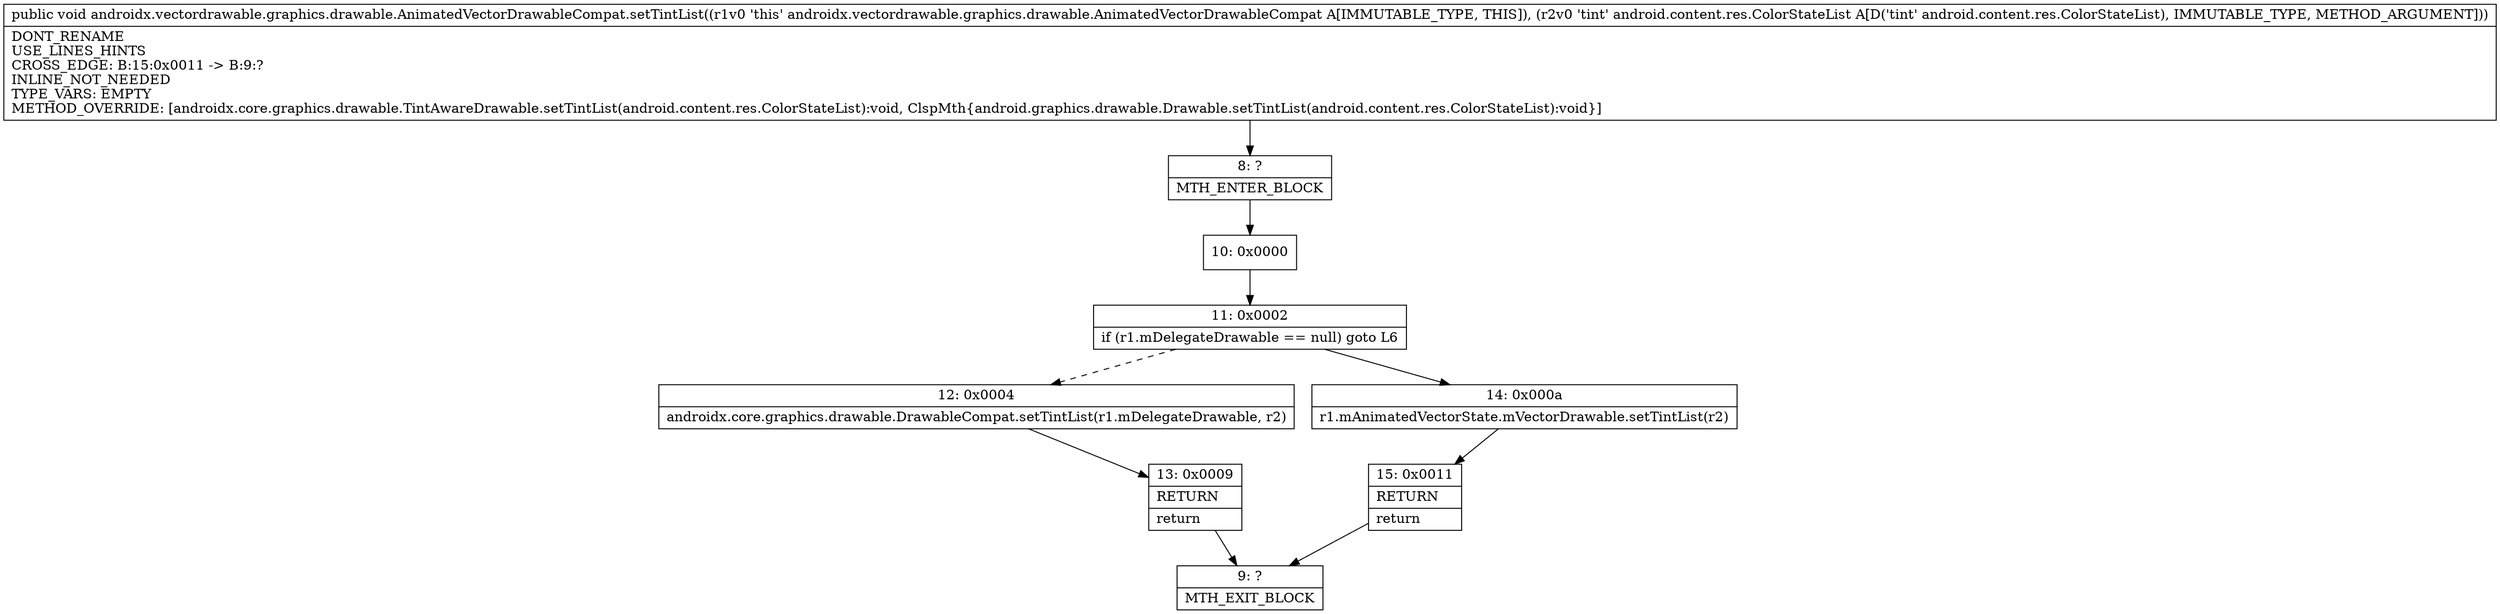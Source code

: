 digraph "CFG forandroidx.vectordrawable.graphics.drawable.AnimatedVectorDrawableCompat.setTintList(Landroid\/content\/res\/ColorStateList;)V" {
Node_8 [shape=record,label="{8\:\ ?|MTH_ENTER_BLOCK\l}"];
Node_10 [shape=record,label="{10\:\ 0x0000}"];
Node_11 [shape=record,label="{11\:\ 0x0002|if (r1.mDelegateDrawable == null) goto L6\l}"];
Node_12 [shape=record,label="{12\:\ 0x0004|androidx.core.graphics.drawable.DrawableCompat.setTintList(r1.mDelegateDrawable, r2)\l}"];
Node_13 [shape=record,label="{13\:\ 0x0009|RETURN\l|return\l}"];
Node_9 [shape=record,label="{9\:\ ?|MTH_EXIT_BLOCK\l}"];
Node_14 [shape=record,label="{14\:\ 0x000a|r1.mAnimatedVectorState.mVectorDrawable.setTintList(r2)\l}"];
Node_15 [shape=record,label="{15\:\ 0x0011|RETURN\l|return\l}"];
MethodNode[shape=record,label="{public void androidx.vectordrawable.graphics.drawable.AnimatedVectorDrawableCompat.setTintList((r1v0 'this' androidx.vectordrawable.graphics.drawable.AnimatedVectorDrawableCompat A[IMMUTABLE_TYPE, THIS]), (r2v0 'tint' android.content.res.ColorStateList A[D('tint' android.content.res.ColorStateList), IMMUTABLE_TYPE, METHOD_ARGUMENT]))  | DONT_RENAME\lUSE_LINES_HINTS\lCROSS_EDGE: B:15:0x0011 \-\> B:9:?\lINLINE_NOT_NEEDED\lTYPE_VARS: EMPTY\lMETHOD_OVERRIDE: [androidx.core.graphics.drawable.TintAwareDrawable.setTintList(android.content.res.ColorStateList):void, ClspMth\{android.graphics.drawable.Drawable.setTintList(android.content.res.ColorStateList):void\}]\l}"];
MethodNode -> Node_8;Node_8 -> Node_10;
Node_10 -> Node_11;
Node_11 -> Node_12[style=dashed];
Node_11 -> Node_14;
Node_12 -> Node_13;
Node_13 -> Node_9;
Node_14 -> Node_15;
Node_15 -> Node_9;
}

